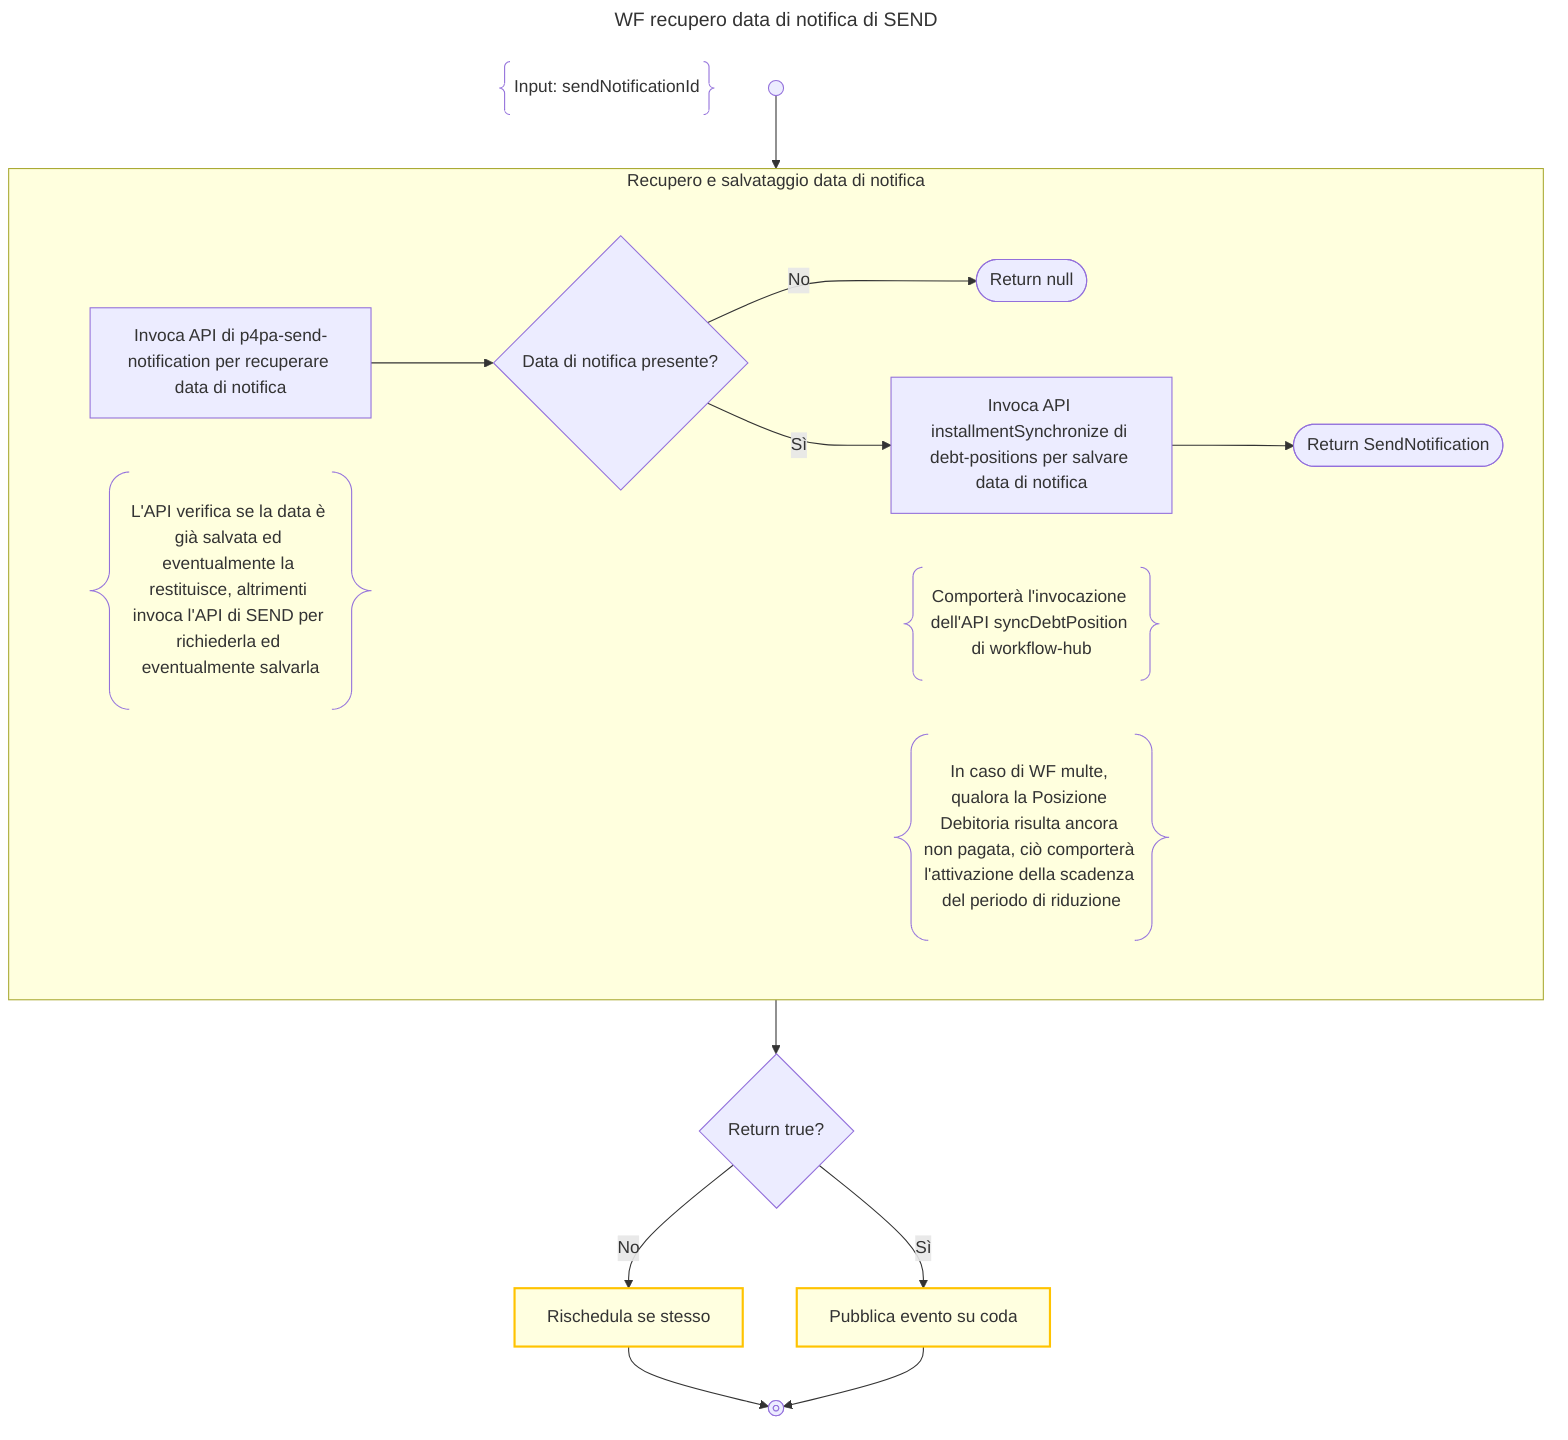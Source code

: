 ---
title: WF recupero data di notifica di SEND
---
flowchart TD
    DESCRIPTION@{ shape: braces, label: "Input: sendNotificationId" }
    START@{shape: start} -->
    RETRIEVE_NOTIFICATION_DATE_ACTIVITY -->
    IS_SUCCESS{"Return true?"} -->
    |No|RESCHEDULE_WF:::activity@{label: "Rischedula se stesso"} -->
    END@{shape: stop}

    IS_SUCCESS -->
    |Sì|PUBLISH_EVENT:::activity@{label: "Pubblica evento su coda"} -->
    END

    subgraph RETRIEVE_NOTIFICATION_DATE_ACTIVITY["Recupero e salvataggio data di notifica"]
        RETRIEVE_NOTIFICATION_DATE["Invoca API di p4pa-send-notification per recuperare data di notifica"] -->
        IS_NOTIFIED{"Data di notifica presente?"} -->
        |No|RETURN_KO@{shape: terminal, label: "Return null"}

        subgraph SAVE_NOTIFICATION_DATE_NOTE_BLOCK
            SAVE_NOTIFICATION_DATE
            SAVE_NOTIFICATION_DATE_NOTE@{shape: braces, label: "Comporterà l'invocazione dell'API syncDebtPosition di workflow-hub"}
            SAVE_NOTIFICATION_DATE_NOTE_2@{shape: braces, label: "In caso di WF multe, qualora la Posizione Debitoria risulta ancora non pagata, ciò comporterà l'attivazione della scadenza del periodo di riduzione"}
        end
        class SAVE_NOTIFICATION_DATE_NOTE_BLOCK disable

        IS_NOTIFIED -->
        |Sì|SAVE_NOTIFICATION_DATE["Invoca API installmentSynchronize di debt-positions per salvare data di notifica"] -->
        RETURN_OK@{shape: terminal, label: "Return SendNotification"}

        subgraph RETRIEVE_NOTIFICATION_DATE_NOTE_BLOCK
            RETRIEVE_NOTIFICATION_DATE
            RETRIEVE_NOTIFICATION_DATE_NOTE@{shape: braces, label: "L'API verifica se la data è già salvata ed eventualmente la restituisce, altrimenti invoca l'API di SEND per richiederla ed eventualmente salvarla"}
        end
        class RETRIEVE_NOTIFICATION_DATE_NOTE_BLOCK disable
    end
    class NOTIFICATION_DATE_RETRIEVE activity


    classDef disable display:none;
    classDef activity fill:#FFFFE0, stroke:#ffc300, stroke-width:2px;
    classDef loop fill:#CCFFCC, stroke:#7FBF7F, stroke-width:2px, padding-bottom: 5px;